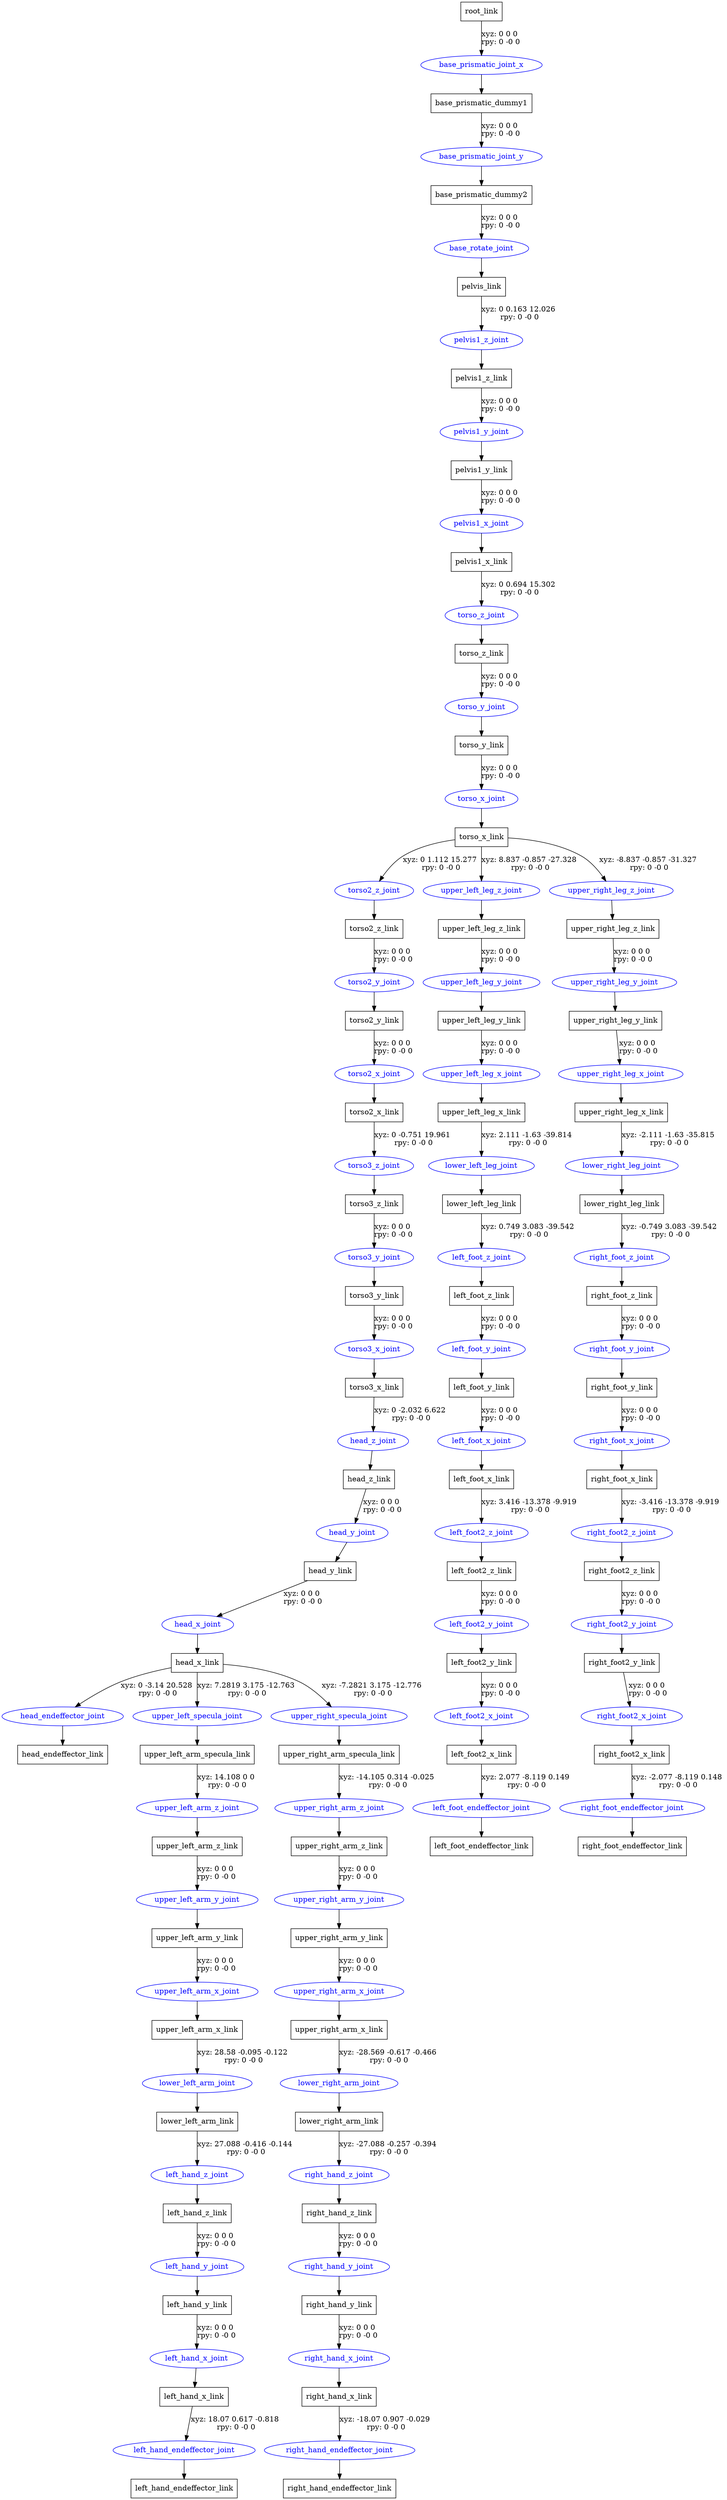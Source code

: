digraph G {
node [shape=box];
"root_link" [label="root_link"];
"base_prismatic_dummy1" [label="base_prismatic_dummy1"];
"base_prismatic_dummy2" [label="base_prismatic_dummy2"];
"pelvis_link" [label="pelvis_link"];
"pelvis1_z_link" [label="pelvis1_z_link"];
"pelvis1_y_link" [label="pelvis1_y_link"];
"pelvis1_x_link" [label="pelvis1_x_link"];
"torso_z_link" [label="torso_z_link"];
"torso_y_link" [label="torso_y_link"];
"torso_x_link" [label="torso_x_link"];
"torso2_z_link" [label="torso2_z_link"];
"torso2_y_link" [label="torso2_y_link"];
"torso2_x_link" [label="torso2_x_link"];
"torso3_z_link" [label="torso3_z_link"];
"torso3_y_link" [label="torso3_y_link"];
"torso3_x_link" [label="torso3_x_link"];
"head_z_link" [label="head_z_link"];
"head_y_link" [label="head_y_link"];
"head_x_link" [label="head_x_link"];
"head_endeffector_link" [label="head_endeffector_link"];
"upper_left_arm_specula_link" [label="upper_left_arm_specula_link"];
"upper_left_arm_z_link" [label="upper_left_arm_z_link"];
"upper_left_arm_y_link" [label="upper_left_arm_y_link"];
"upper_left_arm_x_link" [label="upper_left_arm_x_link"];
"lower_left_arm_link" [label="lower_left_arm_link"];
"left_hand_z_link" [label="left_hand_z_link"];
"left_hand_y_link" [label="left_hand_y_link"];
"left_hand_x_link" [label="left_hand_x_link"];
"left_hand_endeffector_link" [label="left_hand_endeffector_link"];
"upper_right_arm_specula_link" [label="upper_right_arm_specula_link"];
"upper_right_arm_z_link" [label="upper_right_arm_z_link"];
"upper_right_arm_y_link" [label="upper_right_arm_y_link"];
"upper_right_arm_x_link" [label="upper_right_arm_x_link"];
"lower_right_arm_link" [label="lower_right_arm_link"];
"right_hand_z_link" [label="right_hand_z_link"];
"right_hand_y_link" [label="right_hand_y_link"];
"right_hand_x_link" [label="right_hand_x_link"];
"right_hand_endeffector_link" [label="right_hand_endeffector_link"];
"upper_left_leg_z_link" [label="upper_left_leg_z_link"];
"upper_left_leg_y_link" [label="upper_left_leg_y_link"];
"upper_left_leg_x_link" [label="upper_left_leg_x_link"];
"lower_left_leg_link" [label="lower_left_leg_link"];
"left_foot_z_link" [label="left_foot_z_link"];
"left_foot_y_link" [label="left_foot_y_link"];
"left_foot_x_link" [label="left_foot_x_link"];
"left_foot2_z_link" [label="left_foot2_z_link"];
"left_foot2_y_link" [label="left_foot2_y_link"];
"left_foot2_x_link" [label="left_foot2_x_link"];
"left_foot_endeffector_link" [label="left_foot_endeffector_link"];
"upper_right_leg_z_link" [label="upper_right_leg_z_link"];
"upper_right_leg_y_link" [label="upper_right_leg_y_link"];
"upper_right_leg_x_link" [label="upper_right_leg_x_link"];
"lower_right_leg_link" [label="lower_right_leg_link"];
"right_foot_z_link" [label="right_foot_z_link"];
"right_foot_y_link" [label="right_foot_y_link"];
"right_foot_x_link" [label="right_foot_x_link"];
"right_foot2_z_link" [label="right_foot2_z_link"];
"right_foot2_y_link" [label="right_foot2_y_link"];
"right_foot2_x_link" [label="right_foot2_x_link"];
"right_foot_endeffector_link" [label="right_foot_endeffector_link"];
node [shape=ellipse, color=blue, fontcolor=blue];
"root_link" -> "base_prismatic_joint_x" [label="xyz: 0 0 0 \nrpy: 0 -0 0"]
"base_prismatic_joint_x" -> "base_prismatic_dummy1"
"base_prismatic_dummy1" -> "base_prismatic_joint_y" [label="xyz: 0 0 0 \nrpy: 0 -0 0"]
"base_prismatic_joint_y" -> "base_prismatic_dummy2"
"base_prismatic_dummy2" -> "base_rotate_joint" [label="xyz: 0 0 0 \nrpy: 0 -0 0"]
"base_rotate_joint" -> "pelvis_link"
"pelvis_link" -> "pelvis1_z_joint" [label="xyz: 0 0.163 12.026 \nrpy: 0 -0 0"]
"pelvis1_z_joint" -> "pelvis1_z_link"
"pelvis1_z_link" -> "pelvis1_y_joint" [label="xyz: 0 0 0 \nrpy: 0 -0 0"]
"pelvis1_y_joint" -> "pelvis1_y_link"
"pelvis1_y_link" -> "pelvis1_x_joint" [label="xyz: 0 0 0 \nrpy: 0 -0 0"]
"pelvis1_x_joint" -> "pelvis1_x_link"
"pelvis1_x_link" -> "torso_z_joint" [label="xyz: 0 0.694 15.302 \nrpy: 0 -0 0"]
"torso_z_joint" -> "torso_z_link"
"torso_z_link" -> "torso_y_joint" [label="xyz: 0 0 0 \nrpy: 0 -0 0"]
"torso_y_joint" -> "torso_y_link"
"torso_y_link" -> "torso_x_joint" [label="xyz: 0 0 0 \nrpy: 0 -0 0"]
"torso_x_joint" -> "torso_x_link"
"torso_x_link" -> "torso2_z_joint" [label="xyz: 0 1.112 15.277 \nrpy: 0 -0 0"]
"torso2_z_joint" -> "torso2_z_link"
"torso2_z_link" -> "torso2_y_joint" [label="xyz: 0 0 0 \nrpy: 0 -0 0"]
"torso2_y_joint" -> "torso2_y_link"
"torso2_y_link" -> "torso2_x_joint" [label="xyz: 0 0 0 \nrpy: 0 -0 0"]
"torso2_x_joint" -> "torso2_x_link"
"torso2_x_link" -> "torso3_z_joint" [label="xyz: 0 -0.751 19.961 \nrpy: 0 -0 0"]
"torso3_z_joint" -> "torso3_z_link"
"torso3_z_link" -> "torso3_y_joint" [label="xyz: 0 0 0 \nrpy: 0 -0 0"]
"torso3_y_joint" -> "torso3_y_link"
"torso3_y_link" -> "torso3_x_joint" [label="xyz: 0 0 0 \nrpy: 0 -0 0"]
"torso3_x_joint" -> "torso3_x_link"
"torso3_x_link" -> "head_z_joint" [label="xyz: 0 -2.032 6.622 \nrpy: 0 -0 0"]
"head_z_joint" -> "head_z_link"
"head_z_link" -> "head_y_joint" [label="xyz: 0 0 0 \nrpy: 0 -0 0"]
"head_y_joint" -> "head_y_link"
"head_y_link" -> "head_x_joint" [label="xyz: 0 0 0 \nrpy: 0 -0 0"]
"head_x_joint" -> "head_x_link"
"head_x_link" -> "head_endeffector_joint" [label="xyz: 0 -3.14 20.528 \nrpy: 0 -0 0"]
"head_endeffector_joint" -> "head_endeffector_link"
"head_x_link" -> "upper_left_specula_joint" [label="xyz: 7.2819 3.175 -12.763 \nrpy: 0 -0 0"]
"upper_left_specula_joint" -> "upper_left_arm_specula_link"
"upper_left_arm_specula_link" -> "upper_left_arm_z_joint" [label="xyz: 14.108 0 0 \nrpy: 0 -0 0"]
"upper_left_arm_z_joint" -> "upper_left_arm_z_link"
"upper_left_arm_z_link" -> "upper_left_arm_y_joint" [label="xyz: 0 0 0 \nrpy: 0 -0 0"]
"upper_left_arm_y_joint" -> "upper_left_arm_y_link"
"upper_left_arm_y_link" -> "upper_left_arm_x_joint" [label="xyz: 0 0 0 \nrpy: 0 -0 0"]
"upper_left_arm_x_joint" -> "upper_left_arm_x_link"
"upper_left_arm_x_link" -> "lower_left_arm_joint" [label="xyz: 28.58 -0.095 -0.122 \nrpy: 0 -0 0"]
"lower_left_arm_joint" -> "lower_left_arm_link"
"lower_left_arm_link" -> "left_hand_z_joint" [label="xyz: 27.088 -0.416 -0.144 \nrpy: 0 -0 0"]
"left_hand_z_joint" -> "left_hand_z_link"
"left_hand_z_link" -> "left_hand_y_joint" [label="xyz: 0 0 0 \nrpy: 0 -0 0"]
"left_hand_y_joint" -> "left_hand_y_link"
"left_hand_y_link" -> "left_hand_x_joint" [label="xyz: 0 0 0 \nrpy: 0 -0 0"]
"left_hand_x_joint" -> "left_hand_x_link"
"left_hand_x_link" -> "left_hand_endeffector_joint" [label="xyz: 18.07 0.617 -0.818 \nrpy: 0 -0 0"]
"left_hand_endeffector_joint" -> "left_hand_endeffector_link"
"head_x_link" -> "upper_right_specula_joint" [label="xyz: -7.2821 3.175 -12.776 \nrpy: 0 -0 0"]
"upper_right_specula_joint" -> "upper_right_arm_specula_link"
"upper_right_arm_specula_link" -> "upper_right_arm_z_joint" [label="xyz: -14.105 0.314 -0.025 \nrpy: 0 -0 0"]
"upper_right_arm_z_joint" -> "upper_right_arm_z_link"
"upper_right_arm_z_link" -> "upper_right_arm_y_joint" [label="xyz: 0 0 0 \nrpy: 0 -0 0"]
"upper_right_arm_y_joint" -> "upper_right_arm_y_link"
"upper_right_arm_y_link" -> "upper_right_arm_x_joint" [label="xyz: 0 0 0 \nrpy: 0 -0 0"]
"upper_right_arm_x_joint" -> "upper_right_arm_x_link"
"upper_right_arm_x_link" -> "lower_right_arm_joint" [label="xyz: -28.569 -0.617 -0.466 \nrpy: 0 -0 0"]
"lower_right_arm_joint" -> "lower_right_arm_link"
"lower_right_arm_link" -> "right_hand_z_joint" [label="xyz: -27.088 -0.257 -0.394 \nrpy: 0 -0 0"]
"right_hand_z_joint" -> "right_hand_z_link"
"right_hand_z_link" -> "right_hand_y_joint" [label="xyz: 0 0 0 \nrpy: 0 -0 0"]
"right_hand_y_joint" -> "right_hand_y_link"
"right_hand_y_link" -> "right_hand_x_joint" [label="xyz: 0 0 0 \nrpy: 0 -0 0"]
"right_hand_x_joint" -> "right_hand_x_link"
"right_hand_x_link" -> "right_hand_endeffector_joint" [label="xyz: -18.07 0.907 -0.029 \nrpy: 0 -0 0"]
"right_hand_endeffector_joint" -> "right_hand_endeffector_link"
"torso_x_link" -> "upper_left_leg_z_joint" [label="xyz: 8.837 -0.857 -27.328 \nrpy: 0 -0 0"]
"upper_left_leg_z_joint" -> "upper_left_leg_z_link"
"upper_left_leg_z_link" -> "upper_left_leg_y_joint" [label="xyz: 0 0 0 \nrpy: 0 -0 0"]
"upper_left_leg_y_joint" -> "upper_left_leg_y_link"
"upper_left_leg_y_link" -> "upper_left_leg_x_joint" [label="xyz: 0 0 0 \nrpy: 0 -0 0"]
"upper_left_leg_x_joint" -> "upper_left_leg_x_link"
"upper_left_leg_x_link" -> "lower_left_leg_joint" [label="xyz: 2.111 -1.63 -39.814 \nrpy: 0 -0 0"]
"lower_left_leg_joint" -> "lower_left_leg_link"
"lower_left_leg_link" -> "left_foot_z_joint" [label="xyz: 0.749 3.083 -39.542 \nrpy: 0 -0 0"]
"left_foot_z_joint" -> "left_foot_z_link"
"left_foot_z_link" -> "left_foot_y_joint" [label="xyz: 0 0 0 \nrpy: 0 -0 0"]
"left_foot_y_joint" -> "left_foot_y_link"
"left_foot_y_link" -> "left_foot_x_joint" [label="xyz: 0 0 0 \nrpy: 0 -0 0"]
"left_foot_x_joint" -> "left_foot_x_link"
"left_foot_x_link" -> "left_foot2_z_joint" [label="xyz: 3.416 -13.378 -9.919 \nrpy: 0 -0 0"]
"left_foot2_z_joint" -> "left_foot2_z_link"
"left_foot2_z_link" -> "left_foot2_y_joint" [label="xyz: 0 0 0 \nrpy: 0 -0 0"]
"left_foot2_y_joint" -> "left_foot2_y_link"
"left_foot2_y_link" -> "left_foot2_x_joint" [label="xyz: 0 0 0 \nrpy: 0 -0 0"]
"left_foot2_x_joint" -> "left_foot2_x_link"
"left_foot2_x_link" -> "left_foot_endeffector_joint" [label="xyz: 2.077 -8.119 0.149 \nrpy: 0 -0 0"]
"left_foot_endeffector_joint" -> "left_foot_endeffector_link"
"torso_x_link" -> "upper_right_leg_z_joint" [label="xyz: -8.837 -0.857 -31.327 \nrpy: 0 -0 0"]
"upper_right_leg_z_joint" -> "upper_right_leg_z_link"
"upper_right_leg_z_link" -> "upper_right_leg_y_joint" [label="xyz: 0 0 0 \nrpy: 0 -0 0"]
"upper_right_leg_y_joint" -> "upper_right_leg_y_link"
"upper_right_leg_y_link" -> "upper_right_leg_x_joint" [label="xyz: 0 0 0 \nrpy: 0 -0 0"]
"upper_right_leg_x_joint" -> "upper_right_leg_x_link"
"upper_right_leg_x_link" -> "lower_right_leg_joint" [label="xyz: -2.111 -1.63 -35.815 \nrpy: 0 -0 0"]
"lower_right_leg_joint" -> "lower_right_leg_link"
"lower_right_leg_link" -> "right_foot_z_joint" [label="xyz: -0.749 3.083 -39.542 \nrpy: 0 -0 0"]
"right_foot_z_joint" -> "right_foot_z_link"
"right_foot_z_link" -> "right_foot_y_joint" [label="xyz: 0 0 0 \nrpy: 0 -0 0"]
"right_foot_y_joint" -> "right_foot_y_link"
"right_foot_y_link" -> "right_foot_x_joint" [label="xyz: 0 0 0 \nrpy: 0 -0 0"]
"right_foot_x_joint" -> "right_foot_x_link"
"right_foot_x_link" -> "right_foot2_z_joint" [label="xyz: -3.416 -13.378 -9.919 \nrpy: 0 -0 0"]
"right_foot2_z_joint" -> "right_foot2_z_link"
"right_foot2_z_link" -> "right_foot2_y_joint" [label="xyz: 0 0 0 \nrpy: 0 -0 0"]
"right_foot2_y_joint" -> "right_foot2_y_link"
"right_foot2_y_link" -> "right_foot2_x_joint" [label="xyz: 0 0 0 \nrpy: 0 -0 0"]
"right_foot2_x_joint" -> "right_foot2_x_link"
"right_foot2_x_link" -> "right_foot_endeffector_joint" [label="xyz: -2.077 -8.119 0.148 \nrpy: 0 -0 0"]
"right_foot_endeffector_joint" -> "right_foot_endeffector_link"
}

